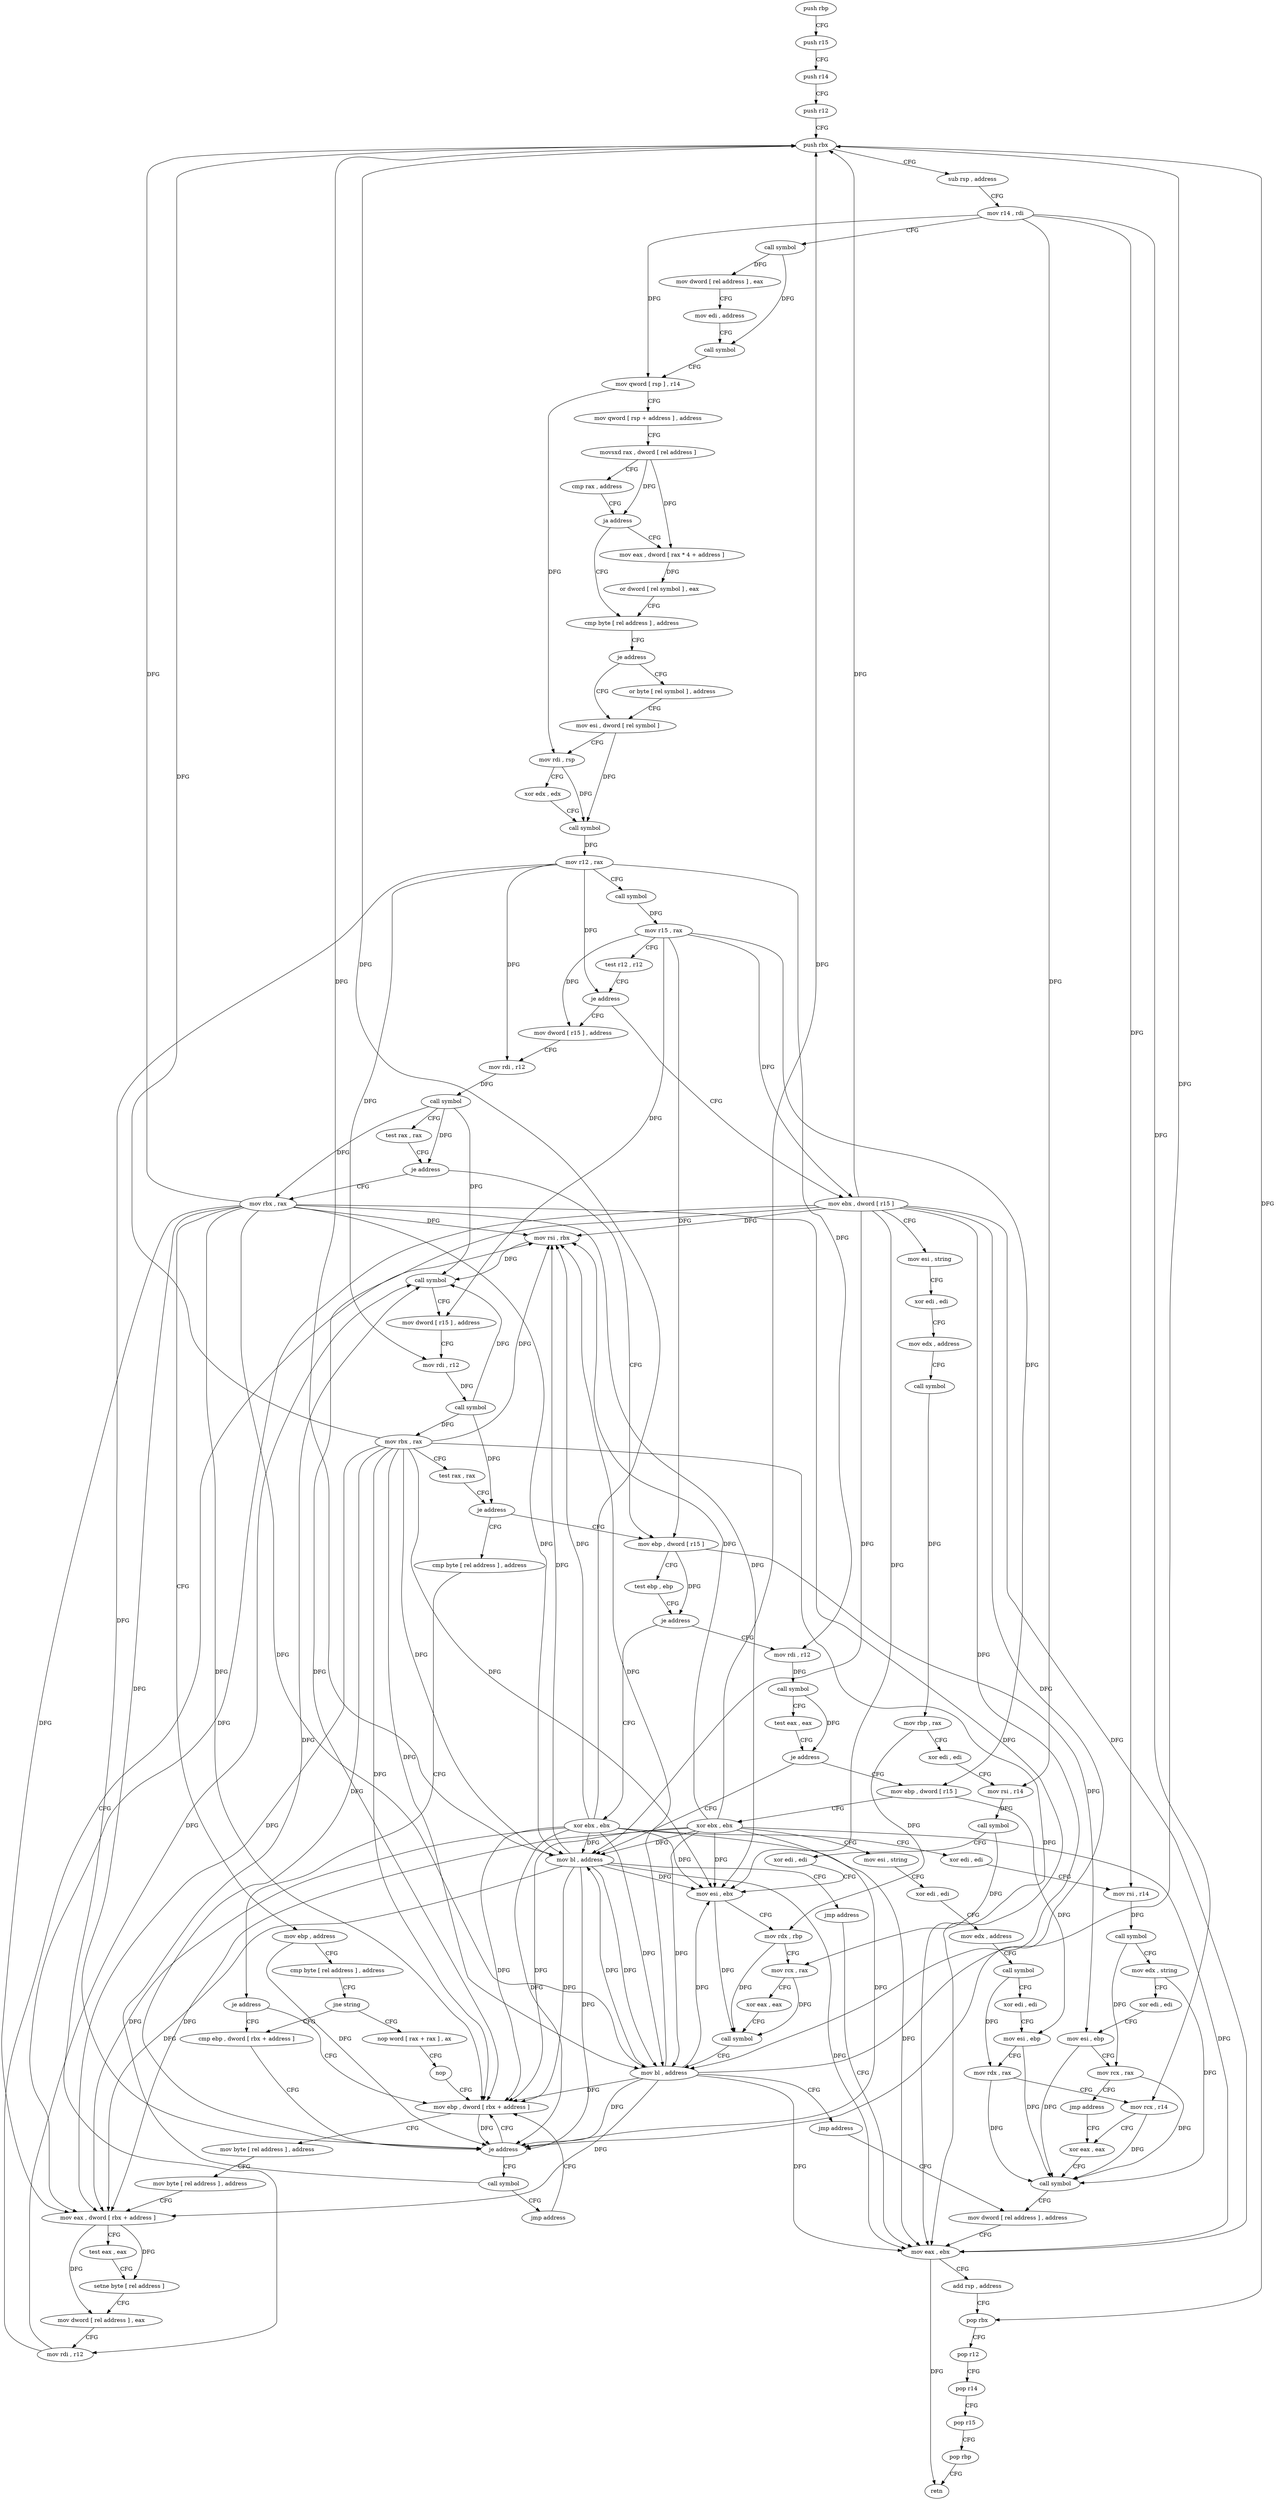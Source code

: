 digraph "func" {
"4209168" [label = "push rbp" ]
"4209169" [label = "push r15" ]
"4209171" [label = "push r14" ]
"4209173" [label = "push r12" ]
"4209175" [label = "push rbx" ]
"4209176" [label = "sub rsp , address" ]
"4209180" [label = "mov r14 , rdi" ]
"4209183" [label = "call symbol" ]
"4209188" [label = "mov dword [ rel address ] , eax" ]
"4209194" [label = "mov edi , address" ]
"4209199" [label = "call symbol" ]
"4209204" [label = "mov qword [ rsp ] , r14" ]
"4209208" [label = "mov qword [ rsp + address ] , address" ]
"4209217" [label = "movsxd rax , dword [ rel address ]" ]
"4209224" [label = "cmp rax , address" ]
"4209228" [label = "ja address" ]
"4209243" [label = "cmp byte [ rel address ] , address" ]
"4209230" [label = "mov eax , dword [ rax * 4 + address ]" ]
"4209250" [label = "je address" ]
"4209259" [label = "mov esi , dword [ rel symbol ]" ]
"4209252" [label = "or byte [ rel symbol ] , address" ]
"4209237" [label = "or dword [ rel symbol ] , eax" ]
"4209265" [label = "mov rdi , rsp" ]
"4209268" [label = "xor edx , edx" ]
"4209270" [label = "call symbol" ]
"4209275" [label = "mov r12 , rax" ]
"4209278" [label = "call symbol" ]
"4209283" [label = "mov r15 , rax" ]
"4209286" [label = "test r12 , r12" ]
"4209289" [label = "je address" ]
"4209470" [label = "mov ebx , dword [ r15 ]" ]
"4209295" [label = "mov dword [ r15 ] , address" ]
"4209473" [label = "mov esi , string" ]
"4209478" [label = "xor edi , edi" ]
"4209480" [label = "mov edx , address" ]
"4209485" [label = "call symbol" ]
"4209490" [label = "mov rbp , rax" ]
"4209493" [label = "xor edi , edi" ]
"4209495" [label = "mov rsi , r14" ]
"4209498" [label = "call symbol" ]
"4209503" [label = "xor edi , edi" ]
"4209505" [label = "mov esi , ebx" ]
"4209507" [label = "mov rdx , rbp" ]
"4209510" [label = "mov rcx , rax" ]
"4209513" [label = "xor eax , eax" ]
"4209515" [label = "call symbol" ]
"4209520" [label = "mov bl , address" ]
"4209522" [label = "jmp address" ]
"4209575" [label = "mov dword [ rel address ] , address" ]
"4209302" [label = "mov rdi , r12" ]
"4209305" [label = "call symbol" ]
"4209310" [label = "test rax , rax" ]
"4209313" [label = "je address" ]
"4209437" [label = "mov ebp , dword [ r15 ]" ]
"4209315" [label = "mov rbx , rax" ]
"4209585" [label = "mov eax , ebx" ]
"4209440" [label = "test ebp , ebp" ]
"4209442" [label = "je address" ]
"4209524" [label = "mov rdi , r12" ]
"4209444" [label = "xor ebx , ebx" ]
"4209318" [label = "mov ebp , address" ]
"4209323" [label = "cmp byte [ rel address ] , address" ]
"4209330" [label = "jne string" ]
"4209425" [label = "cmp ebp , dword [ rbx + address ]" ]
"4209332" [label = "nop word [ rax + rax ] , ax" ]
"4209527" [label = "call symbol" ]
"4209532" [label = "test eax , eax" ]
"4209534" [label = "je address" ]
"4209600" [label = "mov bl , address" ]
"4209536" [label = "mov ebp , dword [ r15 ]" ]
"4209446" [label = "xor edi , edi" ]
"4209448" [label = "mov rsi , r14" ]
"4209451" [label = "call symbol" ]
"4209456" [label = "mov edx , string" ]
"4209461" [label = "xor edi , edi" ]
"4209463" [label = "mov esi , ebp" ]
"4209465" [label = "mov rcx , rax" ]
"4209468" [label = "jmp address" ]
"4209568" [label = "xor eax , eax" ]
"4209428" [label = "je address" ]
"4209344" [label = "mov ebp , dword [ rbx + address ]" ]
"4209430" [label = "call symbol" ]
"4209342" [label = "nop" ]
"4209602" [label = "jmp address" ]
"4209539" [label = "xor ebx , ebx" ]
"4209541" [label = "mov esi , string" ]
"4209546" [label = "xor edi , edi" ]
"4209548" [label = "mov edx , address" ]
"4209553" [label = "call symbol" ]
"4209558" [label = "xor edi , edi" ]
"4209560" [label = "mov esi , ebp" ]
"4209562" [label = "mov rdx , rax" ]
"4209565" [label = "mov rcx , r14" ]
"4209570" [label = "call symbol" ]
"4209347" [label = "mov byte [ rel address ] , address" ]
"4209354" [label = "mov byte [ rel address ] , address" ]
"4209361" [label = "mov eax , dword [ rbx + address ]" ]
"4209367" [label = "test eax , eax" ]
"4209369" [label = "setne byte [ rel address ]" ]
"4209376" [label = "mov dword [ rel address ] , eax" ]
"4209382" [label = "mov rdi , r12" ]
"4209385" [label = "mov rsi , rbx" ]
"4209388" [label = "call symbol" ]
"4209393" [label = "mov dword [ r15 ] , address" ]
"4209400" [label = "mov rdi , r12" ]
"4209403" [label = "call symbol" ]
"4209408" [label = "mov rbx , rax" ]
"4209411" [label = "test rax , rax" ]
"4209414" [label = "je address" ]
"4209416" [label = "cmp byte [ rel address ] , address" ]
"4209435" [label = "jmp address" ]
"4209423" [label = "je address" ]
"4209587" [label = "add rsp , address" ]
"4209591" [label = "pop rbx" ]
"4209592" [label = "pop r12" ]
"4209594" [label = "pop r14" ]
"4209596" [label = "pop r15" ]
"4209598" [label = "pop rbp" ]
"4209599" [label = "retn" ]
"4209168" -> "4209169" [ label = "CFG" ]
"4209169" -> "4209171" [ label = "CFG" ]
"4209171" -> "4209173" [ label = "CFG" ]
"4209173" -> "4209175" [ label = "CFG" ]
"4209175" -> "4209176" [ label = "CFG" ]
"4209175" -> "4209591" [ label = "DFG" ]
"4209176" -> "4209180" [ label = "CFG" ]
"4209180" -> "4209183" [ label = "CFG" ]
"4209180" -> "4209204" [ label = "DFG" ]
"4209180" -> "4209495" [ label = "DFG" ]
"4209180" -> "4209448" [ label = "DFG" ]
"4209180" -> "4209565" [ label = "DFG" ]
"4209183" -> "4209188" [ label = "DFG" ]
"4209183" -> "4209199" [ label = "DFG" ]
"4209188" -> "4209194" [ label = "CFG" ]
"4209194" -> "4209199" [ label = "CFG" ]
"4209199" -> "4209204" [ label = "CFG" ]
"4209204" -> "4209208" [ label = "CFG" ]
"4209204" -> "4209265" [ label = "DFG" ]
"4209208" -> "4209217" [ label = "CFG" ]
"4209217" -> "4209224" [ label = "CFG" ]
"4209217" -> "4209228" [ label = "DFG" ]
"4209217" -> "4209230" [ label = "DFG" ]
"4209224" -> "4209228" [ label = "CFG" ]
"4209228" -> "4209243" [ label = "CFG" ]
"4209228" -> "4209230" [ label = "CFG" ]
"4209243" -> "4209250" [ label = "CFG" ]
"4209230" -> "4209237" [ label = "DFG" ]
"4209250" -> "4209259" [ label = "CFG" ]
"4209250" -> "4209252" [ label = "CFG" ]
"4209259" -> "4209265" [ label = "CFG" ]
"4209259" -> "4209270" [ label = "DFG" ]
"4209252" -> "4209259" [ label = "CFG" ]
"4209237" -> "4209243" [ label = "CFG" ]
"4209265" -> "4209268" [ label = "CFG" ]
"4209265" -> "4209270" [ label = "DFG" ]
"4209268" -> "4209270" [ label = "CFG" ]
"4209270" -> "4209275" [ label = "DFG" ]
"4209275" -> "4209278" [ label = "CFG" ]
"4209275" -> "4209289" [ label = "DFG" ]
"4209275" -> "4209302" [ label = "DFG" ]
"4209275" -> "4209524" [ label = "DFG" ]
"4209275" -> "4209382" [ label = "DFG" ]
"4209275" -> "4209400" [ label = "DFG" ]
"4209278" -> "4209283" [ label = "DFG" ]
"4209283" -> "4209286" [ label = "CFG" ]
"4209283" -> "4209470" [ label = "DFG" ]
"4209283" -> "4209295" [ label = "DFG" ]
"4209283" -> "4209437" [ label = "DFG" ]
"4209283" -> "4209536" [ label = "DFG" ]
"4209283" -> "4209393" [ label = "DFG" ]
"4209286" -> "4209289" [ label = "CFG" ]
"4209289" -> "4209470" [ label = "CFG" ]
"4209289" -> "4209295" [ label = "CFG" ]
"4209470" -> "4209473" [ label = "CFG" ]
"4209470" -> "4209175" [ label = "DFG" ]
"4209470" -> "4209505" [ label = "DFG" ]
"4209470" -> "4209520" [ label = "DFG" ]
"4209470" -> "4209585" [ label = "DFG" ]
"4209470" -> "4209428" [ label = "DFG" ]
"4209470" -> "4209600" [ label = "DFG" ]
"4209470" -> "4209344" [ label = "DFG" ]
"4209470" -> "4209361" [ label = "DFG" ]
"4209470" -> "4209385" [ label = "DFG" ]
"4209295" -> "4209302" [ label = "CFG" ]
"4209473" -> "4209478" [ label = "CFG" ]
"4209478" -> "4209480" [ label = "CFG" ]
"4209480" -> "4209485" [ label = "CFG" ]
"4209485" -> "4209490" [ label = "DFG" ]
"4209490" -> "4209493" [ label = "CFG" ]
"4209490" -> "4209507" [ label = "DFG" ]
"4209493" -> "4209495" [ label = "CFG" ]
"4209495" -> "4209498" [ label = "DFG" ]
"4209498" -> "4209503" [ label = "CFG" ]
"4209498" -> "4209510" [ label = "DFG" ]
"4209503" -> "4209505" [ label = "CFG" ]
"4209505" -> "4209507" [ label = "CFG" ]
"4209505" -> "4209515" [ label = "DFG" ]
"4209507" -> "4209510" [ label = "CFG" ]
"4209507" -> "4209515" [ label = "DFG" ]
"4209510" -> "4209513" [ label = "CFG" ]
"4209510" -> "4209515" [ label = "DFG" ]
"4209513" -> "4209515" [ label = "CFG" ]
"4209515" -> "4209520" [ label = "CFG" ]
"4209520" -> "4209522" [ label = "CFG" ]
"4209520" -> "4209175" [ label = "DFG" ]
"4209520" -> "4209505" [ label = "DFG" ]
"4209520" -> "4209585" [ label = "DFG" ]
"4209520" -> "4209428" [ label = "DFG" ]
"4209520" -> "4209600" [ label = "DFG" ]
"4209520" -> "4209344" [ label = "DFG" ]
"4209520" -> "4209361" [ label = "DFG" ]
"4209520" -> "4209385" [ label = "DFG" ]
"4209522" -> "4209575" [ label = "CFG" ]
"4209575" -> "4209585" [ label = "CFG" ]
"4209302" -> "4209305" [ label = "DFG" ]
"4209305" -> "4209310" [ label = "CFG" ]
"4209305" -> "4209313" [ label = "DFG" ]
"4209305" -> "4209315" [ label = "DFG" ]
"4209305" -> "4209388" [ label = "DFG" ]
"4209310" -> "4209313" [ label = "CFG" ]
"4209313" -> "4209437" [ label = "CFG" ]
"4209313" -> "4209315" [ label = "CFG" ]
"4209437" -> "4209440" [ label = "CFG" ]
"4209437" -> "4209442" [ label = "DFG" ]
"4209437" -> "4209463" [ label = "DFG" ]
"4209315" -> "4209318" [ label = "CFG" ]
"4209315" -> "4209175" [ label = "DFG" ]
"4209315" -> "4209505" [ label = "DFG" ]
"4209315" -> "4209520" [ label = "DFG" ]
"4209315" -> "4209585" [ label = "DFG" ]
"4209315" -> "4209428" [ label = "DFG" ]
"4209315" -> "4209600" [ label = "DFG" ]
"4209315" -> "4209344" [ label = "DFG" ]
"4209315" -> "4209361" [ label = "DFG" ]
"4209315" -> "4209385" [ label = "DFG" ]
"4209585" -> "4209587" [ label = "CFG" ]
"4209585" -> "4209599" [ label = "DFG" ]
"4209440" -> "4209442" [ label = "CFG" ]
"4209442" -> "4209524" [ label = "CFG" ]
"4209442" -> "4209444" [ label = "CFG" ]
"4209524" -> "4209527" [ label = "DFG" ]
"4209444" -> "4209446" [ label = "CFG" ]
"4209444" -> "4209175" [ label = "DFG" ]
"4209444" -> "4209505" [ label = "DFG" ]
"4209444" -> "4209520" [ label = "DFG" ]
"4209444" -> "4209585" [ label = "DFG" ]
"4209444" -> "4209428" [ label = "DFG" ]
"4209444" -> "4209600" [ label = "DFG" ]
"4209444" -> "4209344" [ label = "DFG" ]
"4209444" -> "4209361" [ label = "DFG" ]
"4209444" -> "4209385" [ label = "DFG" ]
"4209318" -> "4209323" [ label = "CFG" ]
"4209318" -> "4209428" [ label = "DFG" ]
"4209323" -> "4209330" [ label = "CFG" ]
"4209330" -> "4209425" [ label = "CFG" ]
"4209330" -> "4209332" [ label = "CFG" ]
"4209425" -> "4209428" [ label = "CFG" ]
"4209332" -> "4209342" [ label = "CFG" ]
"4209527" -> "4209532" [ label = "CFG" ]
"4209527" -> "4209534" [ label = "DFG" ]
"4209532" -> "4209534" [ label = "CFG" ]
"4209534" -> "4209600" [ label = "CFG" ]
"4209534" -> "4209536" [ label = "CFG" ]
"4209600" -> "4209602" [ label = "CFG" ]
"4209600" -> "4209175" [ label = "DFG" ]
"4209600" -> "4209505" [ label = "DFG" ]
"4209600" -> "4209520" [ label = "DFG" ]
"4209600" -> "4209585" [ label = "DFG" ]
"4209600" -> "4209428" [ label = "DFG" ]
"4209600" -> "4209344" [ label = "DFG" ]
"4209600" -> "4209361" [ label = "DFG" ]
"4209600" -> "4209385" [ label = "DFG" ]
"4209536" -> "4209539" [ label = "CFG" ]
"4209536" -> "4209560" [ label = "DFG" ]
"4209446" -> "4209448" [ label = "CFG" ]
"4209448" -> "4209451" [ label = "DFG" ]
"4209451" -> "4209456" [ label = "CFG" ]
"4209451" -> "4209465" [ label = "DFG" ]
"4209456" -> "4209461" [ label = "CFG" ]
"4209456" -> "4209570" [ label = "DFG" ]
"4209461" -> "4209463" [ label = "CFG" ]
"4209463" -> "4209465" [ label = "CFG" ]
"4209463" -> "4209570" [ label = "DFG" ]
"4209465" -> "4209468" [ label = "CFG" ]
"4209465" -> "4209570" [ label = "DFG" ]
"4209468" -> "4209568" [ label = "CFG" ]
"4209568" -> "4209570" [ label = "CFG" ]
"4209428" -> "4209344" [ label = "CFG" ]
"4209428" -> "4209430" [ label = "CFG" ]
"4209344" -> "4209347" [ label = "CFG" ]
"4209344" -> "4209428" [ label = "DFG" ]
"4209430" -> "4209435" [ label = "CFG" ]
"4209430" -> "4209388" [ label = "DFG" ]
"4209342" -> "4209344" [ label = "CFG" ]
"4209602" -> "4209585" [ label = "CFG" ]
"4209539" -> "4209541" [ label = "CFG" ]
"4209539" -> "4209175" [ label = "DFG" ]
"4209539" -> "4209505" [ label = "DFG" ]
"4209539" -> "4209520" [ label = "DFG" ]
"4209539" -> "4209585" [ label = "DFG" ]
"4209539" -> "4209428" [ label = "DFG" ]
"4209539" -> "4209600" [ label = "DFG" ]
"4209539" -> "4209344" [ label = "DFG" ]
"4209539" -> "4209361" [ label = "DFG" ]
"4209539" -> "4209385" [ label = "DFG" ]
"4209541" -> "4209546" [ label = "CFG" ]
"4209546" -> "4209548" [ label = "CFG" ]
"4209548" -> "4209553" [ label = "CFG" ]
"4209553" -> "4209558" [ label = "CFG" ]
"4209553" -> "4209562" [ label = "DFG" ]
"4209558" -> "4209560" [ label = "CFG" ]
"4209560" -> "4209562" [ label = "CFG" ]
"4209560" -> "4209570" [ label = "DFG" ]
"4209562" -> "4209565" [ label = "CFG" ]
"4209562" -> "4209570" [ label = "DFG" ]
"4209565" -> "4209568" [ label = "CFG" ]
"4209565" -> "4209570" [ label = "DFG" ]
"4209570" -> "4209575" [ label = "CFG" ]
"4209347" -> "4209354" [ label = "CFG" ]
"4209354" -> "4209361" [ label = "CFG" ]
"4209361" -> "4209367" [ label = "CFG" ]
"4209361" -> "4209369" [ label = "DFG" ]
"4209361" -> "4209376" [ label = "DFG" ]
"4209367" -> "4209369" [ label = "CFG" ]
"4209369" -> "4209376" [ label = "CFG" ]
"4209376" -> "4209382" [ label = "CFG" ]
"4209382" -> "4209385" [ label = "CFG" ]
"4209382" -> "4209388" [ label = "DFG" ]
"4209385" -> "4209388" [ label = "DFG" ]
"4209388" -> "4209393" [ label = "CFG" ]
"4209393" -> "4209400" [ label = "CFG" ]
"4209400" -> "4209403" [ label = "DFG" ]
"4209403" -> "4209408" [ label = "DFG" ]
"4209403" -> "4209388" [ label = "DFG" ]
"4209403" -> "4209414" [ label = "DFG" ]
"4209408" -> "4209411" [ label = "CFG" ]
"4209408" -> "4209175" [ label = "DFG" ]
"4209408" -> "4209505" [ label = "DFG" ]
"4209408" -> "4209520" [ label = "DFG" ]
"4209408" -> "4209585" [ label = "DFG" ]
"4209408" -> "4209428" [ label = "DFG" ]
"4209408" -> "4209600" [ label = "DFG" ]
"4209408" -> "4209344" [ label = "DFG" ]
"4209408" -> "4209361" [ label = "DFG" ]
"4209408" -> "4209385" [ label = "DFG" ]
"4209411" -> "4209414" [ label = "CFG" ]
"4209414" -> "4209437" [ label = "CFG" ]
"4209414" -> "4209416" [ label = "CFG" ]
"4209416" -> "4209423" [ label = "CFG" ]
"4209435" -> "4209344" [ label = "CFG" ]
"4209423" -> "4209344" [ label = "CFG" ]
"4209423" -> "4209425" [ label = "CFG" ]
"4209587" -> "4209591" [ label = "CFG" ]
"4209591" -> "4209592" [ label = "CFG" ]
"4209592" -> "4209594" [ label = "CFG" ]
"4209594" -> "4209596" [ label = "CFG" ]
"4209596" -> "4209598" [ label = "CFG" ]
"4209598" -> "4209599" [ label = "CFG" ]
}
